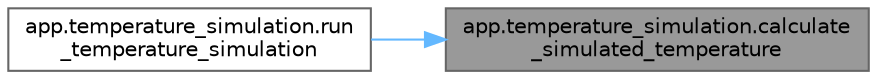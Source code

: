 digraph "app.temperature_simulation.calculate_simulated_temperature"
{
 // LATEX_PDF_SIZE
  bgcolor="transparent";
  edge [fontname=Helvetica,fontsize=10,labelfontname=Helvetica,labelfontsize=10];
  node [fontname=Helvetica,fontsize=10,shape=box,height=0.2,width=0.4];
  rankdir="RL";
  Node1 [id="Node000001",label="app.temperature_simulation.calculate\l_simulated_temperature",height=0.2,width=0.4,color="gray40", fillcolor="grey60", style="filled", fontcolor="black",tooltip="Calcule la température simulée selon la formule prédictive."];
  Node1 -> Node2 [id="edge1_Node000001_Node000002",dir="back",color="steelblue1",style="solid",tooltip=" "];
  Node2 [id="Node000002",label="app.temperature_simulation.run\l_temperature_simulation",height=0.2,width=0.4,color="grey40", fillcolor="white", style="filled",URL="$namespaceapp_1_1temperature__simulation.html#a9dce35a5a5235426dcb9002af6f2fe80",tooltip="Exécute une simulation complète de température avec dictionnaire."];
}

